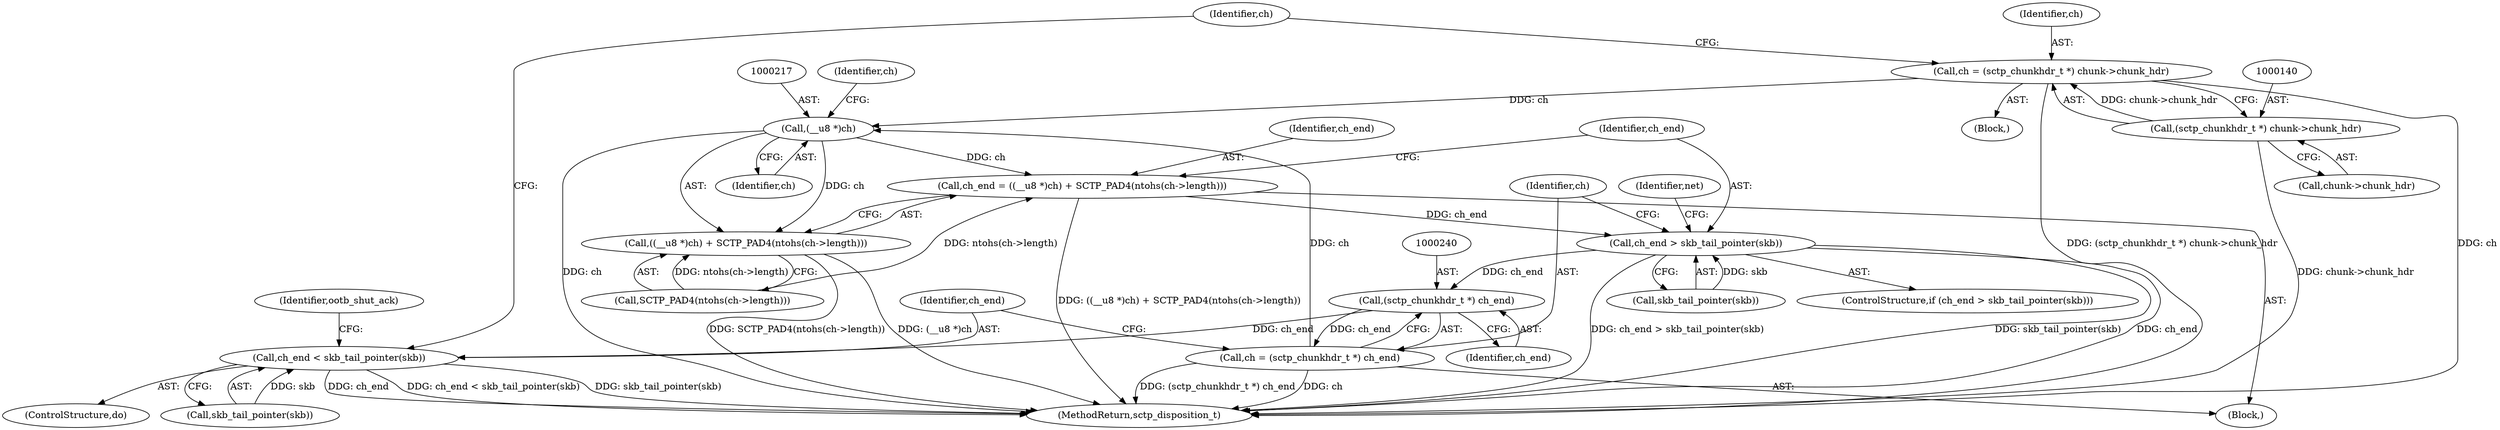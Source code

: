 digraph "1_linux_bf911e985d6bbaa328c20c3e05f4eb03de11fdd6@pointer" {
"1000137" [label="(Call,ch = (sctp_chunkhdr_t *) chunk->chunk_hdr)"];
"1000139" [label="(Call,(sctp_chunkhdr_t *) chunk->chunk_hdr)"];
"1000216" [label="(Call,(__u8 *)ch)"];
"1000213" [label="(Call,ch_end = ((__u8 *)ch) + SCTP_PAD4(ntohs(ch->length)))"];
"1000225" [label="(Call,ch_end > skb_tail_pointer(skb))"];
"1000239" [label="(Call,(sctp_chunkhdr_t *) ch_end)"];
"1000237" [label="(Call,ch = (sctp_chunkhdr_t *) ch_end)"];
"1000242" [label="(Call,ch_end < skb_tail_pointer(skb))"];
"1000215" [label="(Call,((__u8 *)ch) + SCTP_PAD4(ntohs(ch->length)))"];
"1000145" [label="(Block,)"];
"1000222" [label="(Identifier,ch)"];
"1000219" [label="(Call,SCTP_PAD4(ntohs(ch->length)))"];
"1000239" [label="(Call,(sctp_chunkhdr_t *) ch_end)"];
"1000137" [label="(Call,ch = (sctp_chunkhdr_t *) chunk->chunk_hdr)"];
"1000242" [label="(Call,ch_end < skb_tail_pointer(skb))"];
"1000244" [label="(Call,skb_tail_pointer(skb))"];
"1000237" [label="(Call,ch = (sctp_chunkhdr_t *) ch_end)"];
"1000218" [label="(Identifier,ch)"];
"1000144" [label="(ControlStructure,do)"];
"1000214" [label="(Identifier,ch_end)"];
"1000150" [label="(Identifier,ch)"];
"1000112" [label="(Block,)"];
"1000276" [label="(MethodReturn,sctp_disposition_t)"];
"1000213" [label="(Call,ch_end = ((__u8 *)ch) + SCTP_PAD4(ntohs(ch->length)))"];
"1000241" [label="(Identifier,ch_end)"];
"1000227" [label="(Call,skb_tail_pointer(skb))"];
"1000216" [label="(Call,(__u8 *)ch)"];
"1000243" [label="(Identifier,ch_end)"];
"1000139" [label="(Call,(sctp_chunkhdr_t *) chunk->chunk_hdr)"];
"1000238" [label="(Identifier,ch)"];
"1000224" [label="(ControlStructure,if (ch_end > skb_tail_pointer(skb)))"];
"1000231" [label="(Identifier,net)"];
"1000215" [label="(Call,((__u8 *)ch) + SCTP_PAD4(ntohs(ch->length)))"];
"1000225" [label="(Call,ch_end > skb_tail_pointer(skb))"];
"1000247" [label="(Identifier,ootb_shut_ack)"];
"1000141" [label="(Call,chunk->chunk_hdr)"];
"1000138" [label="(Identifier,ch)"];
"1000226" [label="(Identifier,ch_end)"];
"1000137" -> "1000112"  [label="AST: "];
"1000137" -> "1000139"  [label="CFG: "];
"1000138" -> "1000137"  [label="AST: "];
"1000139" -> "1000137"  [label="AST: "];
"1000150" -> "1000137"  [label="CFG: "];
"1000137" -> "1000276"  [label="DDG: (sctp_chunkhdr_t *) chunk->chunk_hdr"];
"1000137" -> "1000276"  [label="DDG: ch"];
"1000139" -> "1000137"  [label="DDG: chunk->chunk_hdr"];
"1000137" -> "1000216"  [label="DDG: ch"];
"1000139" -> "1000141"  [label="CFG: "];
"1000140" -> "1000139"  [label="AST: "];
"1000141" -> "1000139"  [label="AST: "];
"1000139" -> "1000276"  [label="DDG: chunk->chunk_hdr"];
"1000216" -> "1000215"  [label="AST: "];
"1000216" -> "1000218"  [label="CFG: "];
"1000217" -> "1000216"  [label="AST: "];
"1000218" -> "1000216"  [label="AST: "];
"1000222" -> "1000216"  [label="CFG: "];
"1000216" -> "1000276"  [label="DDG: ch"];
"1000216" -> "1000213"  [label="DDG: ch"];
"1000216" -> "1000215"  [label="DDG: ch"];
"1000237" -> "1000216"  [label="DDG: ch"];
"1000213" -> "1000145"  [label="AST: "];
"1000213" -> "1000215"  [label="CFG: "];
"1000214" -> "1000213"  [label="AST: "];
"1000215" -> "1000213"  [label="AST: "];
"1000226" -> "1000213"  [label="CFG: "];
"1000213" -> "1000276"  [label="DDG: ((__u8 *)ch) + SCTP_PAD4(ntohs(ch->length))"];
"1000219" -> "1000213"  [label="DDG: ntohs(ch->length)"];
"1000213" -> "1000225"  [label="DDG: ch_end"];
"1000225" -> "1000224"  [label="AST: "];
"1000225" -> "1000227"  [label="CFG: "];
"1000226" -> "1000225"  [label="AST: "];
"1000227" -> "1000225"  [label="AST: "];
"1000231" -> "1000225"  [label="CFG: "];
"1000238" -> "1000225"  [label="CFG: "];
"1000225" -> "1000276"  [label="DDG: ch_end > skb_tail_pointer(skb)"];
"1000225" -> "1000276"  [label="DDG: skb_tail_pointer(skb)"];
"1000225" -> "1000276"  [label="DDG: ch_end"];
"1000227" -> "1000225"  [label="DDG: skb"];
"1000225" -> "1000239"  [label="DDG: ch_end"];
"1000239" -> "1000237"  [label="AST: "];
"1000239" -> "1000241"  [label="CFG: "];
"1000240" -> "1000239"  [label="AST: "];
"1000241" -> "1000239"  [label="AST: "];
"1000237" -> "1000239"  [label="CFG: "];
"1000239" -> "1000237"  [label="DDG: ch_end"];
"1000239" -> "1000242"  [label="DDG: ch_end"];
"1000237" -> "1000145"  [label="AST: "];
"1000238" -> "1000237"  [label="AST: "];
"1000243" -> "1000237"  [label="CFG: "];
"1000237" -> "1000276"  [label="DDG: (sctp_chunkhdr_t *) ch_end"];
"1000237" -> "1000276"  [label="DDG: ch"];
"1000242" -> "1000144"  [label="AST: "];
"1000242" -> "1000244"  [label="CFG: "];
"1000243" -> "1000242"  [label="AST: "];
"1000244" -> "1000242"  [label="AST: "];
"1000150" -> "1000242"  [label="CFG: "];
"1000247" -> "1000242"  [label="CFG: "];
"1000242" -> "1000276"  [label="DDG: ch_end < skb_tail_pointer(skb)"];
"1000242" -> "1000276"  [label="DDG: skb_tail_pointer(skb)"];
"1000242" -> "1000276"  [label="DDG: ch_end"];
"1000244" -> "1000242"  [label="DDG: skb"];
"1000215" -> "1000219"  [label="CFG: "];
"1000219" -> "1000215"  [label="AST: "];
"1000215" -> "1000276"  [label="DDG: (__u8 *)ch"];
"1000215" -> "1000276"  [label="DDG: SCTP_PAD4(ntohs(ch->length))"];
"1000219" -> "1000215"  [label="DDG: ntohs(ch->length)"];
}
